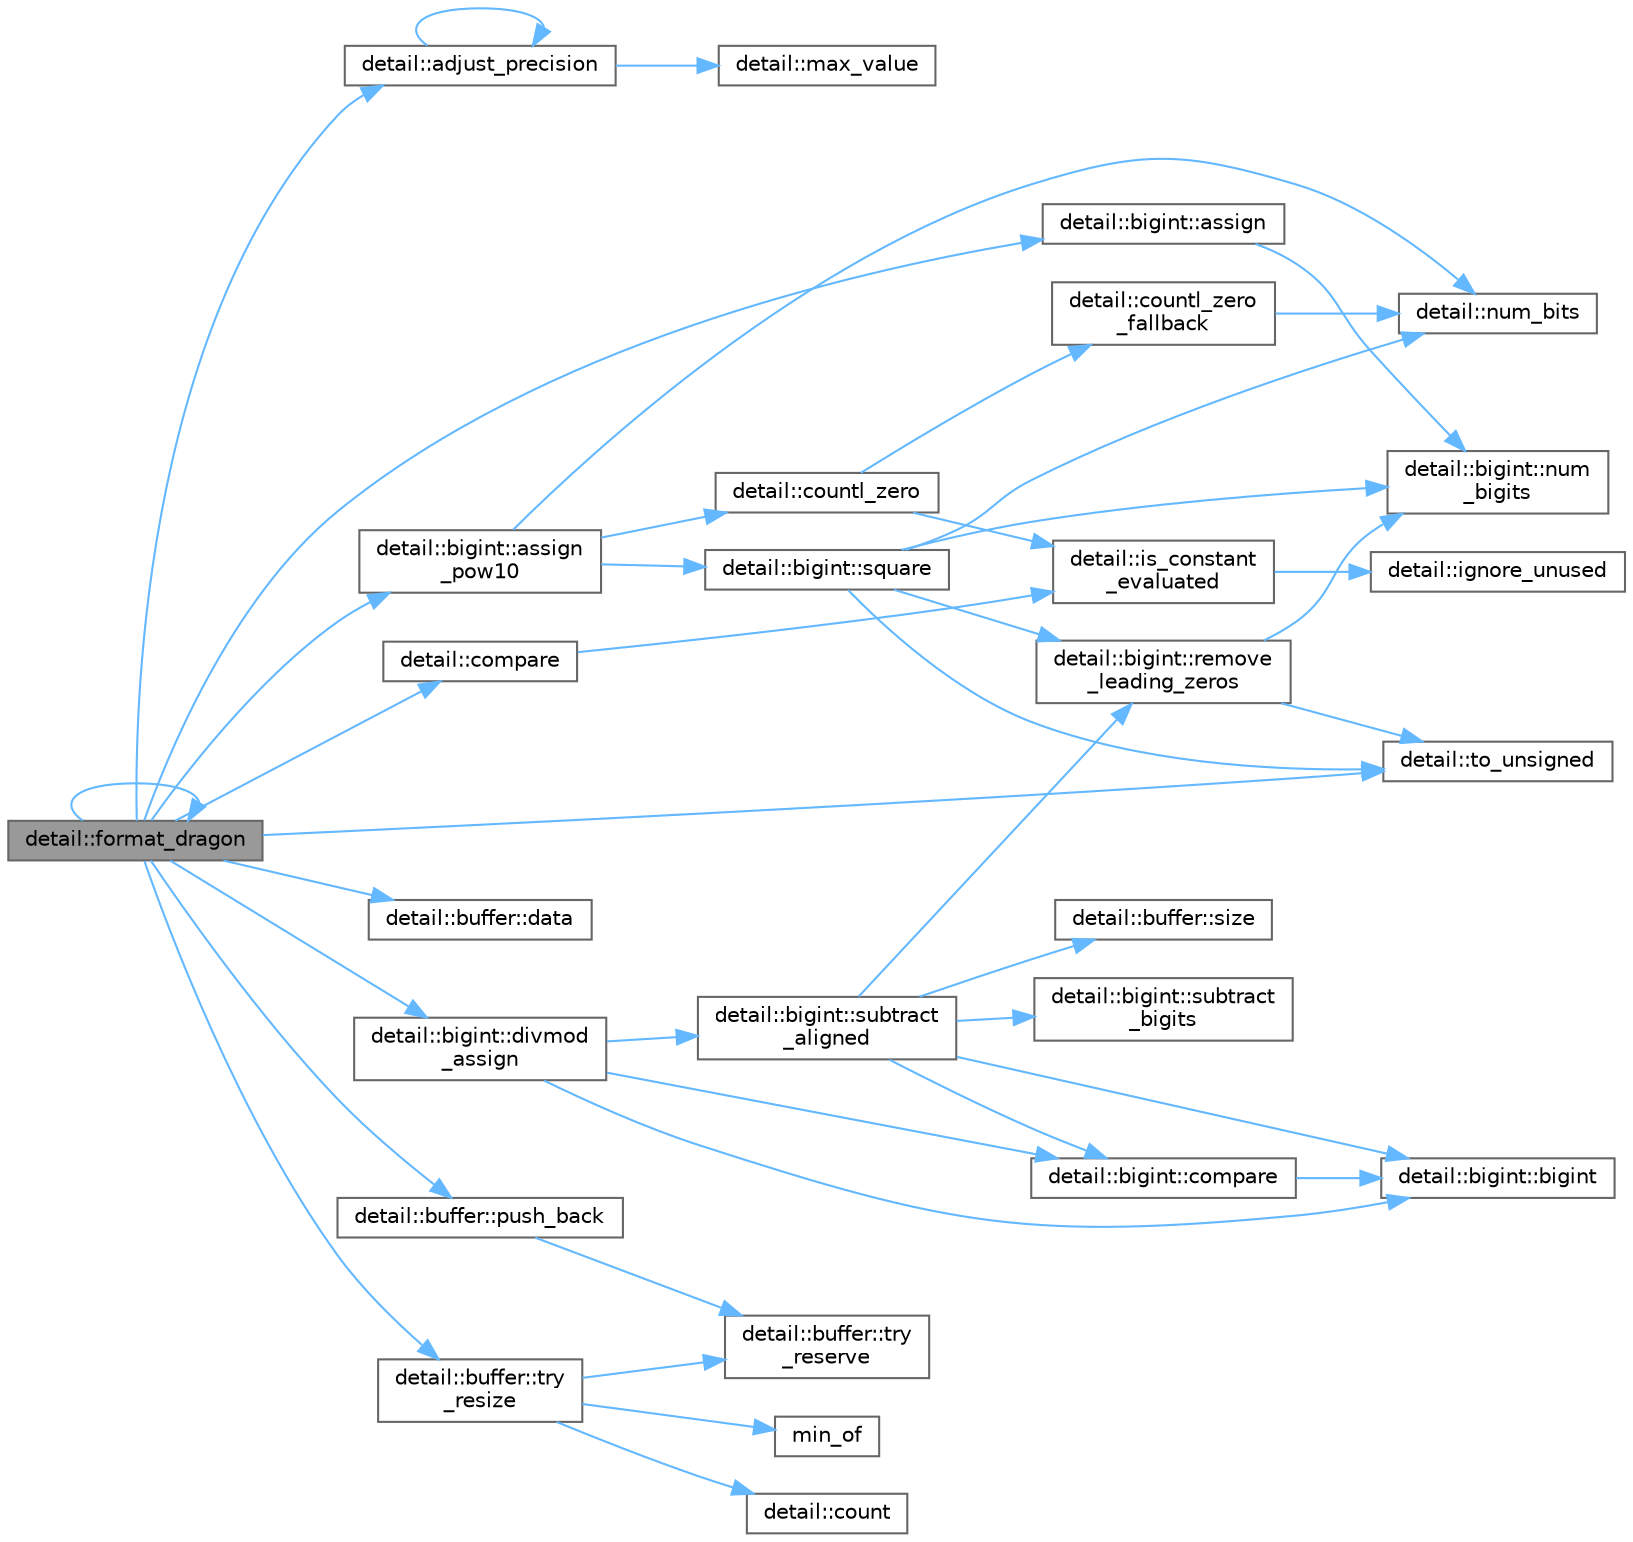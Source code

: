 digraph "detail::format_dragon"
{
 // LATEX_PDF_SIZE
  bgcolor="transparent";
  edge [fontname=Helvetica,fontsize=10,labelfontname=Helvetica,labelfontsize=10];
  node [fontname=Helvetica,fontsize=10,shape=box,height=0.2,width=0.4];
  rankdir="LR";
  Node1 [id="Node000001",label="detail::format_dragon",height=0.2,width=0.4,color="gray40", fillcolor="grey60", style="filled", fontcolor="black",tooltip=" "];
  Node1 -> Node2 [id="edge41_Node000001_Node000002",color="steelblue1",style="solid",tooltip=" "];
  Node2 [id="Node000002",label="detail::adjust_precision",height=0.2,width=0.4,color="grey40", fillcolor="white", style="filled",URL="$namespacedetail.html#a44758fbcb25a6fc3967fdc79e987fb93",tooltip=" "];
  Node2 -> Node2 [id="edge42_Node000002_Node000002",color="steelblue1",style="solid",tooltip=" "];
  Node2 -> Node3 [id="edge43_Node000002_Node000003",color="steelblue1",style="solid",tooltip=" "];
  Node3 [id="Node000003",label="detail::max_value",height=0.2,width=0.4,color="grey40", fillcolor="white", style="filled",URL="$namespacedetail.html#a45c2130c44ebe54179eafcee3cda2bfb",tooltip=" "];
  Node1 -> Node4 [id="edge44_Node000001_Node000004",color="steelblue1",style="solid",tooltip=" "];
  Node4 [id="Node000004",label="detail::bigint::assign",height=0.2,width=0.4,color="grey40", fillcolor="white", style="filled",URL="$classdetail_1_1bigint.html#a62ed5a1bdd5440d1e1e230453d566f6e",tooltip=" "];
  Node4 -> Node5 [id="edge45_Node000004_Node000005",color="steelblue1",style="solid",tooltip=" "];
  Node5 [id="Node000005",label="detail::bigint::num\l_bigits",height=0.2,width=0.4,color="grey40", fillcolor="white", style="filled",URL="$classdetail_1_1bigint.html#ad23c661d46b255d93b1f4e7e4ce09f53",tooltip=" "];
  Node1 -> Node6 [id="edge46_Node000001_Node000006",color="steelblue1",style="solid",tooltip=" "];
  Node6 [id="Node000006",label="detail::bigint::assign\l_pow10",height=0.2,width=0.4,color="grey40", fillcolor="white", style="filled",URL="$classdetail_1_1bigint.html#a8351139b55eb772c8f1c9f86e8e66e8f",tooltip=" "];
  Node6 -> Node7 [id="edge47_Node000006_Node000007",color="steelblue1",style="solid",tooltip=" "];
  Node7 [id="Node000007",label="detail::countl_zero",height=0.2,width=0.4,color="grey40", fillcolor="white", style="filled",URL="$namespacedetail.html#af252d1b8eaeab79d234b012c14fd58b0",tooltip=" "];
  Node7 -> Node8 [id="edge48_Node000007_Node000008",color="steelblue1",style="solid",tooltip=" "];
  Node8 [id="Node000008",label="detail::countl_zero\l_fallback",height=0.2,width=0.4,color="grey40", fillcolor="white", style="filled",URL="$namespacedetail.html#ad00fda1ba244e2bc2ee99476eb1d57a0",tooltip=" "];
  Node8 -> Node9 [id="edge49_Node000008_Node000009",color="steelblue1",style="solid",tooltip=" "];
  Node9 [id="Node000009",label="detail::num_bits",height=0.2,width=0.4,color="grey40", fillcolor="white", style="filled",URL="$namespacedetail.html#a292167eeff94d5a8f0598b0d19d15069",tooltip=" "];
  Node7 -> Node10 [id="edge50_Node000007_Node000010",color="steelblue1",style="solid",tooltip=" "];
  Node10 [id="Node000010",label="detail::is_constant\l_evaluated",height=0.2,width=0.4,color="grey40", fillcolor="white", style="filled",URL="$namespacedetail.html#a75ed2634319883d038944529dbb954e2",tooltip=" "];
  Node10 -> Node11 [id="edge51_Node000010_Node000011",color="steelblue1",style="solid",tooltip=" "];
  Node11 [id="Node000011",label="detail::ignore_unused",height=0.2,width=0.4,color="grey40", fillcolor="white", style="filled",URL="$namespacedetail.html#a1fe84ebaf96215ce0665d95b3124c2df",tooltip=" "];
  Node6 -> Node9 [id="edge52_Node000006_Node000009",color="steelblue1",style="solid",tooltip=" "];
  Node6 -> Node12 [id="edge53_Node000006_Node000012",color="steelblue1",style="solid",tooltip=" "];
  Node12 [id="Node000012",label="detail::bigint::square",height=0.2,width=0.4,color="grey40", fillcolor="white", style="filled",URL="$classdetail_1_1bigint.html#a15833eda9c0cc326a77b0a37ac208a20",tooltip=" "];
  Node12 -> Node5 [id="edge54_Node000012_Node000005",color="steelblue1",style="solid",tooltip=" "];
  Node12 -> Node9 [id="edge55_Node000012_Node000009",color="steelblue1",style="solid",tooltip=" "];
  Node12 -> Node13 [id="edge56_Node000012_Node000013",color="steelblue1",style="solid",tooltip=" "];
  Node13 [id="Node000013",label="detail::bigint::remove\l_leading_zeros",height=0.2,width=0.4,color="grey40", fillcolor="white", style="filled",URL="$classdetail_1_1bigint.html#ae750f01e552f13e9f3e7001ac78163d1",tooltip=" "];
  Node13 -> Node5 [id="edge57_Node000013_Node000005",color="steelblue1",style="solid",tooltip=" "];
  Node13 -> Node14 [id="edge58_Node000013_Node000014",color="steelblue1",style="solid",tooltip=" "];
  Node14 [id="Node000014",label="detail::to_unsigned",height=0.2,width=0.4,color="grey40", fillcolor="white", style="filled",URL="$namespacedetail.html#a4855e668246c731a97484efc329f2aac",tooltip=" "];
  Node12 -> Node14 [id="edge59_Node000012_Node000014",color="steelblue1",style="solid",tooltip=" "];
  Node1 -> Node15 [id="edge60_Node000001_Node000015",color="steelblue1",style="solid",tooltip=" "];
  Node15 [id="Node000015",label="detail::compare",height=0.2,width=0.4,color="grey40", fillcolor="white", style="filled",URL="$namespacedetail.html#a1c8903223d22f77cec931b5649c72d4e",tooltip=" "];
  Node15 -> Node10 [id="edge61_Node000015_Node000010",color="steelblue1",style="solid",tooltip=" "];
  Node1 -> Node16 [id="edge62_Node000001_Node000016",color="steelblue1",style="solid",tooltip=" "];
  Node16 [id="Node000016",label="detail::buffer::data",height=0.2,width=0.4,color="grey40", fillcolor="white", style="filled",URL="$classdetail_1_1buffer.html#aeb33e0a2d2be2bbca9e0236c148089c8",tooltip="Returns a pointer to the buffer data (not null-terminated)."];
  Node1 -> Node17 [id="edge63_Node000001_Node000017",color="steelblue1",style="solid",tooltip=" "];
  Node17 [id="Node000017",label="detail::bigint::divmod\l_assign",height=0.2,width=0.4,color="grey40", fillcolor="white", style="filled",URL="$classdetail_1_1bigint.html#afb6b3fc8ea4dfc1c18792e7228190c67",tooltip=" "];
  Node17 -> Node18 [id="edge64_Node000017_Node000018",color="steelblue1",style="solid",tooltip=" "];
  Node18 [id="Node000018",label="detail::bigint::bigint",height=0.2,width=0.4,color="grey40", fillcolor="white", style="filled",URL="$classdetail_1_1bigint.html#a1b0e744a1a08b21f159058e4fc01bfb4",tooltip=" "];
  Node17 -> Node19 [id="edge65_Node000017_Node000019",color="steelblue1",style="solid",tooltip=" "];
  Node19 [id="Node000019",label="detail::bigint::compare",height=0.2,width=0.4,color="grey40", fillcolor="white", style="filled",URL="$classdetail_1_1bigint.html#aa8e3bc9d19820fb9945c8d40b90c2382",tooltip=" "];
  Node19 -> Node18 [id="edge66_Node000019_Node000018",color="steelblue1",style="solid",tooltip=" "];
  Node17 -> Node20 [id="edge67_Node000017_Node000020",color="steelblue1",style="solid",tooltip=" "];
  Node20 [id="Node000020",label="detail::bigint::subtract\l_aligned",height=0.2,width=0.4,color="grey40", fillcolor="white", style="filled",URL="$classdetail_1_1bigint.html#a4cc50c379f6ee3a9a7dc19c1a864ae4f",tooltip=" "];
  Node20 -> Node18 [id="edge68_Node000020_Node000018",color="steelblue1",style="solid",tooltip=" "];
  Node20 -> Node19 [id="edge69_Node000020_Node000019",color="steelblue1",style="solid",tooltip=" "];
  Node20 -> Node13 [id="edge70_Node000020_Node000013",color="steelblue1",style="solid",tooltip=" "];
  Node20 -> Node21 [id="edge71_Node000020_Node000021",color="steelblue1",style="solid",tooltip=" "];
  Node21 [id="Node000021",label="detail::buffer::size",height=0.2,width=0.4,color="grey40", fillcolor="white", style="filled",URL="$classdetail_1_1buffer.html#a8685285932360c284d19003fc4ba3edc",tooltip="Returns the size of this buffer."];
  Node20 -> Node22 [id="edge72_Node000020_Node000022",color="steelblue1",style="solid",tooltip=" "];
  Node22 [id="Node000022",label="detail::bigint::subtract\l_bigits",height=0.2,width=0.4,color="grey40", fillcolor="white", style="filled",URL="$classdetail_1_1bigint.html#a58e6d906eab89170f8d83865302bb8cb",tooltip=" "];
  Node1 -> Node1 [id="edge73_Node000001_Node000001",color="steelblue1",style="solid",tooltip=" "];
  Node1 -> Node23 [id="edge74_Node000001_Node000023",color="steelblue1",style="solid",tooltip=" "];
  Node23 [id="Node000023",label="detail::buffer::push_back",height=0.2,width=0.4,color="grey40", fillcolor="white", style="filled",URL="$classdetail_1_1buffer.html#a49016d0c600f79917e00d9e3458c8c92",tooltip=" "];
  Node23 -> Node24 [id="edge75_Node000023_Node000024",color="steelblue1",style="solid",tooltip=" "];
  Node24 [id="Node000024",label="detail::buffer::try\l_reserve",height=0.2,width=0.4,color="grey40", fillcolor="white", style="filled",URL="$classdetail_1_1buffer.html#a91bcecc177b01b84d693028111fbd8eb",tooltip=" "];
  Node1 -> Node14 [id="edge76_Node000001_Node000014",color="steelblue1",style="solid",tooltip=" "];
  Node1 -> Node25 [id="edge77_Node000001_Node000025",color="steelblue1",style="solid",tooltip=" "];
  Node25 [id="Node000025",label="detail::buffer::try\l_resize",height=0.2,width=0.4,color="grey40", fillcolor="white", style="filled",URL="$classdetail_1_1buffer.html#ac48c33ebe198a142029794f99ec73c31",tooltip=" "];
  Node25 -> Node26 [id="edge78_Node000025_Node000026",color="steelblue1",style="solid",tooltip=" "];
  Node26 [id="Node000026",label="detail::count",height=0.2,width=0.4,color="grey40", fillcolor="white", style="filled",URL="$namespacedetail.html#adecb5dbdc5faeb0d252ab0f4cb92c8a9",tooltip=" "];
  Node25 -> Node27 [id="edge79_Node000025_Node000027",color="steelblue1",style="solid",tooltip=" "];
  Node27 [id="Node000027",label="min_of",height=0.2,width=0.4,color="grey40", fillcolor="white", style="filled",URL="$base_8h.html#a2e5592bf3509e2fc090fa0f329ee551f",tooltip=" "];
  Node25 -> Node24 [id="edge80_Node000025_Node000024",color="steelblue1",style="solid",tooltip=" "];
}
